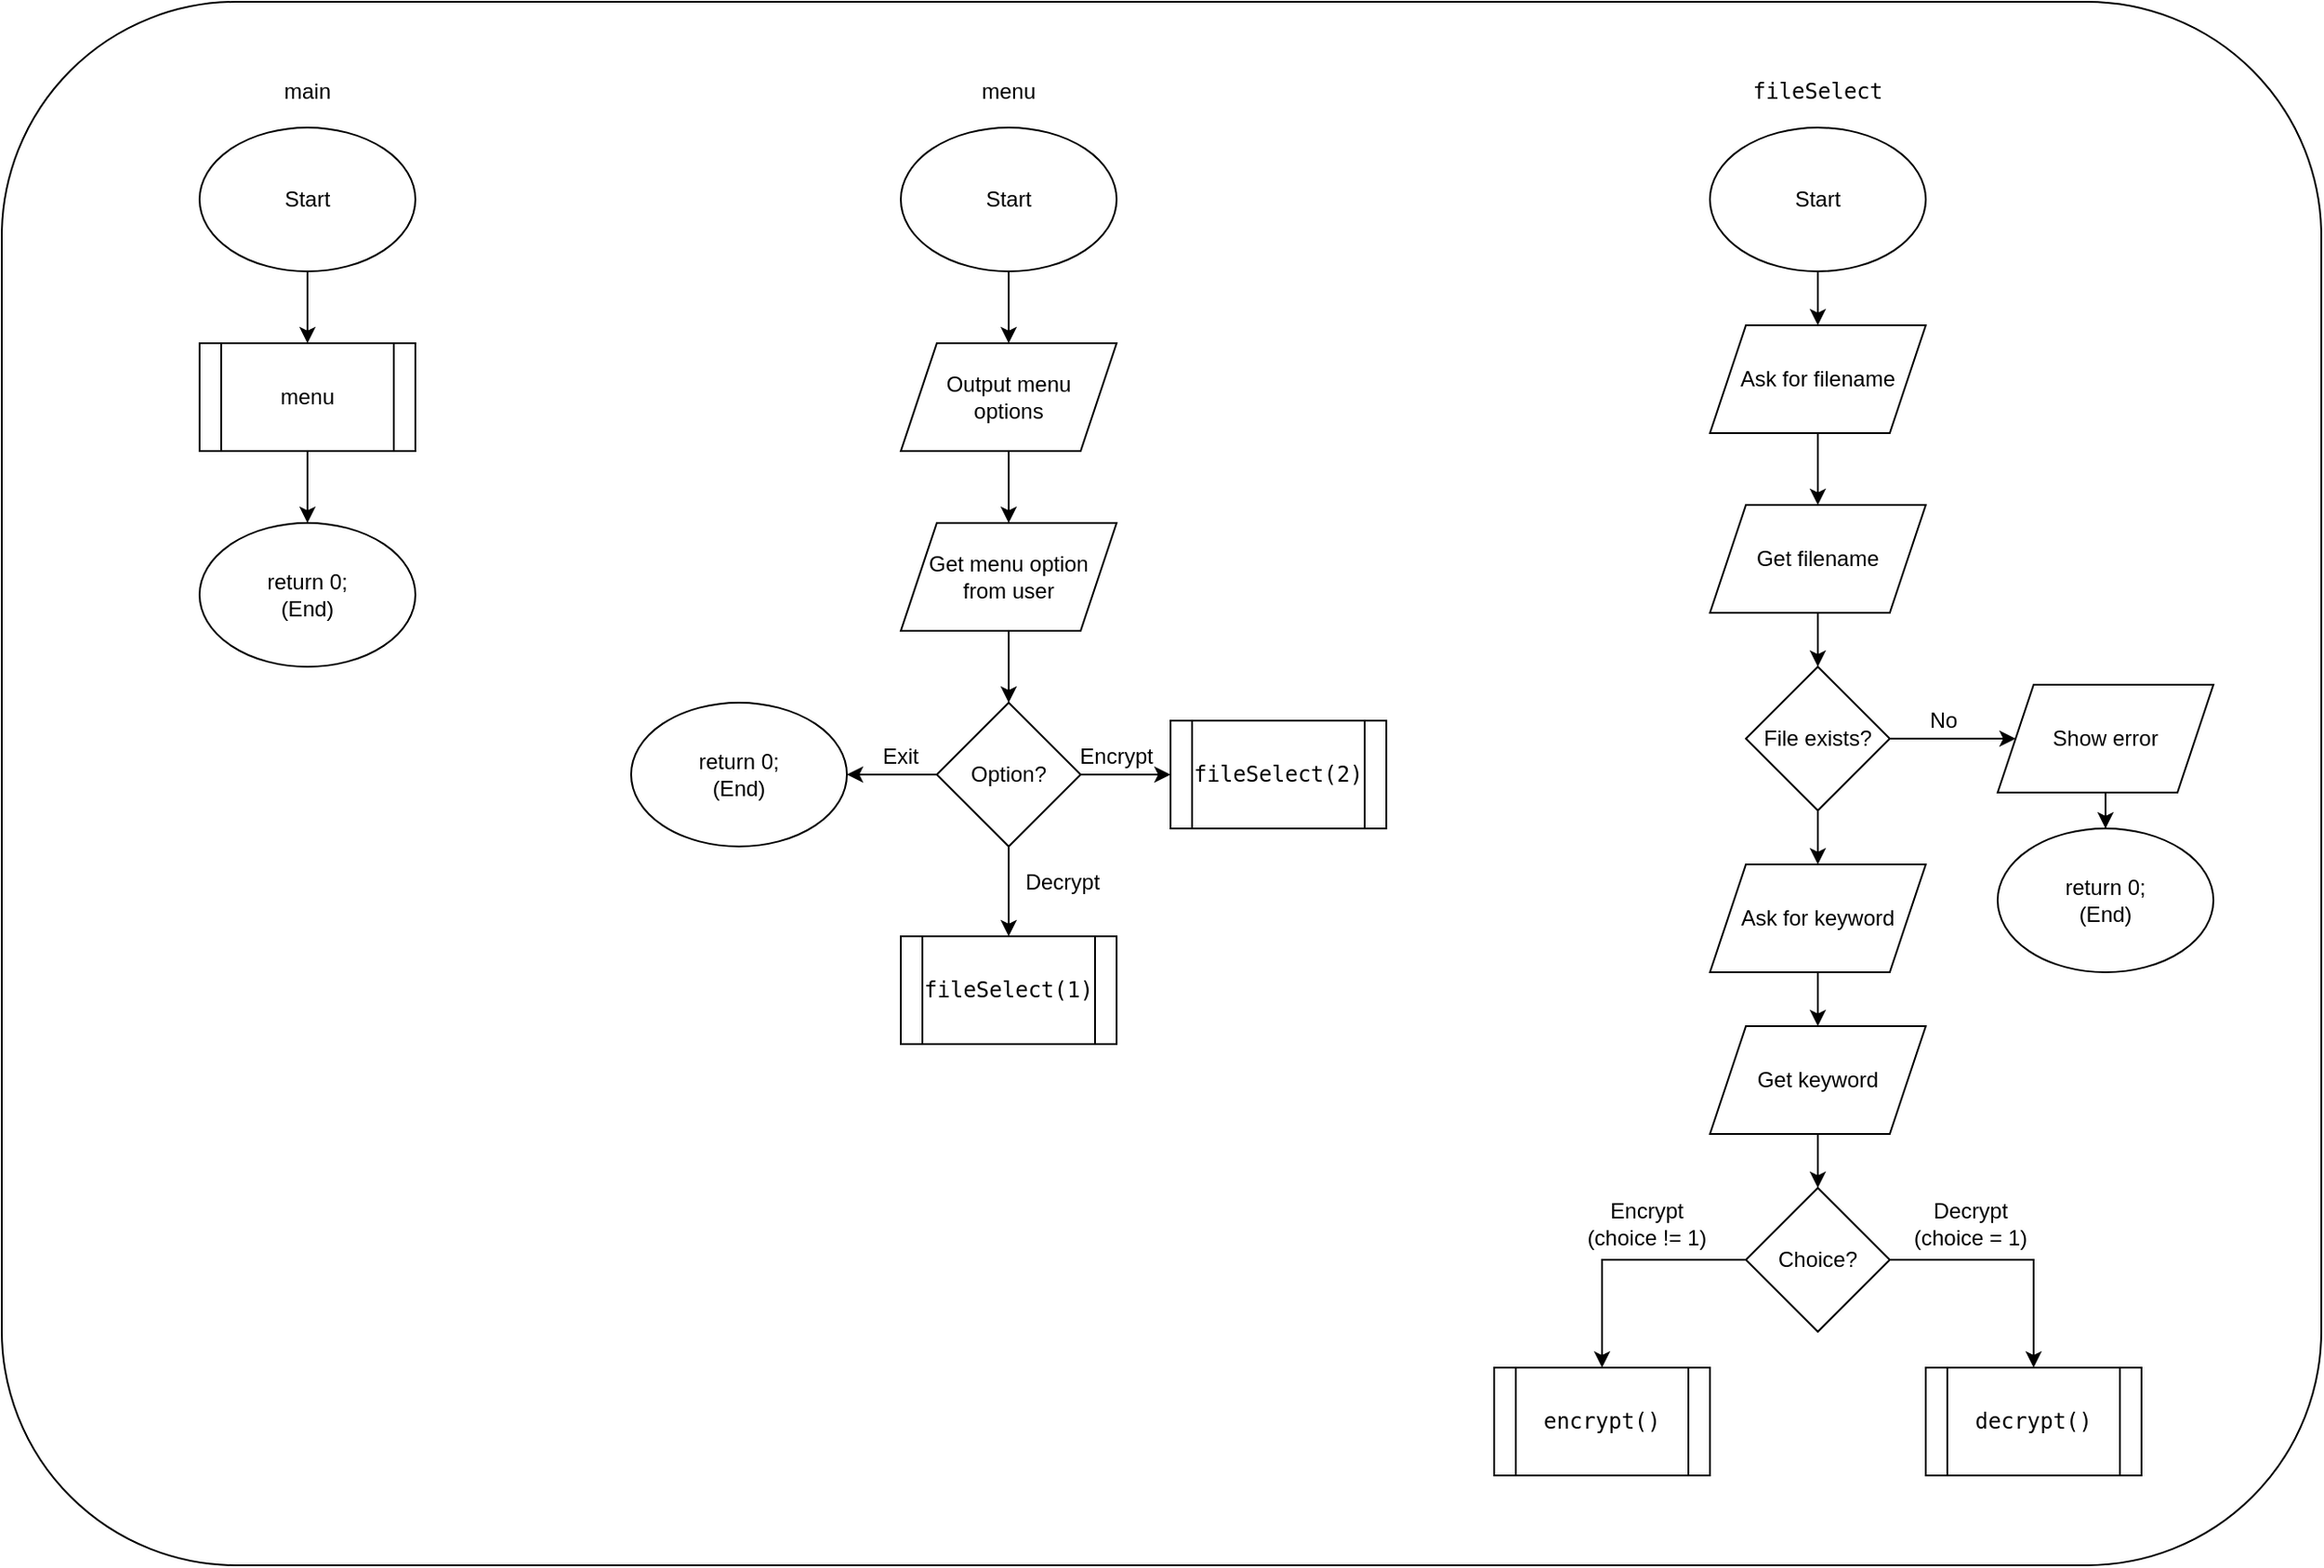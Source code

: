 <mxfile version="13.8.8" type="gitlab">
  <diagram id="C5RBs43oDa-KdzZeNtuy" name="Page-1">
    <mxGraphModel dx="2013" dy="669" grid="1" gridSize="10" guides="1" tooltips="1" connect="1" arrows="1" fold="1" page="1" pageScale="1" pageWidth="827" pageHeight="1169" math="0" shadow="0">
      <root>
        <mxCell id="WIyWlLk6GJQsqaUBKTNV-0" />
        <mxCell id="WIyWlLk6GJQsqaUBKTNV-1" parent="WIyWlLk6GJQsqaUBKTNV-0" />
        <mxCell id="h3iLRauTDkZyDgVHB7fp-0" value="" style="rounded=1;whiteSpace=wrap;html=1;" vertex="1" parent="WIyWlLk6GJQsqaUBKTNV-1">
          <mxGeometry x="-220" y="20" width="1290" height="870" as="geometry" />
        </mxCell>
        <mxCell id="h3iLRauTDkZyDgVHB7fp-4" value="" style="edgeStyle=orthogonalEdgeStyle;rounded=0;orthogonalLoop=1;jettySize=auto;html=1;" edge="1" parent="WIyWlLk6GJQsqaUBKTNV-1" source="h3iLRauTDkZyDgVHB7fp-1" target="h3iLRauTDkZyDgVHB7fp-2">
          <mxGeometry relative="1" as="geometry" />
        </mxCell>
        <mxCell id="h3iLRauTDkZyDgVHB7fp-1" value="Start" style="ellipse;whiteSpace=wrap;html=1;" vertex="1" parent="WIyWlLk6GJQsqaUBKTNV-1">
          <mxGeometry x="-110" y="90" width="120" height="80" as="geometry" />
        </mxCell>
        <mxCell id="h3iLRauTDkZyDgVHB7fp-5" value="" style="edgeStyle=orthogonalEdgeStyle;rounded=0;orthogonalLoop=1;jettySize=auto;html=1;" edge="1" parent="WIyWlLk6GJQsqaUBKTNV-1" source="h3iLRauTDkZyDgVHB7fp-2" target="h3iLRauTDkZyDgVHB7fp-3">
          <mxGeometry relative="1" as="geometry" />
        </mxCell>
        <mxCell id="h3iLRauTDkZyDgVHB7fp-2" value="menu" style="shape=process;whiteSpace=wrap;html=1;backgroundOutline=1;" vertex="1" parent="WIyWlLk6GJQsqaUBKTNV-1">
          <mxGeometry x="-110" y="210" width="120" height="60" as="geometry" />
        </mxCell>
        <mxCell id="h3iLRauTDkZyDgVHB7fp-3" value="return 0;&lt;br&gt;(End)" style="ellipse;whiteSpace=wrap;html=1;" vertex="1" parent="WIyWlLk6GJQsqaUBKTNV-1">
          <mxGeometry x="-110" y="310" width="120" height="80" as="geometry" />
        </mxCell>
        <mxCell id="h3iLRauTDkZyDgVHB7fp-6" value="main" style="text;html=1;strokeColor=none;fillColor=none;align=center;verticalAlign=middle;whiteSpace=wrap;rounded=0;" vertex="1" parent="WIyWlLk6GJQsqaUBKTNV-1">
          <mxGeometry x="-70" y="60" width="40" height="20" as="geometry" />
        </mxCell>
        <mxCell id="h3iLRauTDkZyDgVHB7fp-7" value="menu" style="text;html=1;strokeColor=none;fillColor=none;align=center;verticalAlign=middle;whiteSpace=wrap;rounded=0;" vertex="1" parent="WIyWlLk6GJQsqaUBKTNV-1">
          <mxGeometry x="320" y="60" width="40" height="20" as="geometry" />
        </mxCell>
        <mxCell id="h3iLRauTDkZyDgVHB7fp-10" value="" style="edgeStyle=orthogonalEdgeStyle;rounded=0;orthogonalLoop=1;jettySize=auto;html=1;" edge="1" parent="WIyWlLk6GJQsqaUBKTNV-1" source="h3iLRauTDkZyDgVHB7fp-8" target="h3iLRauTDkZyDgVHB7fp-9">
          <mxGeometry relative="1" as="geometry" />
        </mxCell>
        <mxCell id="h3iLRauTDkZyDgVHB7fp-8" value="Start" style="ellipse;whiteSpace=wrap;html=1;" vertex="1" parent="WIyWlLk6GJQsqaUBKTNV-1">
          <mxGeometry x="280" y="90" width="120" height="80" as="geometry" />
        </mxCell>
        <mxCell id="h3iLRauTDkZyDgVHB7fp-12" value="" style="edgeStyle=orthogonalEdgeStyle;rounded=0;orthogonalLoop=1;jettySize=auto;html=1;" edge="1" parent="WIyWlLk6GJQsqaUBKTNV-1" source="h3iLRauTDkZyDgVHB7fp-9" target="h3iLRauTDkZyDgVHB7fp-11">
          <mxGeometry relative="1" as="geometry" />
        </mxCell>
        <mxCell id="h3iLRauTDkZyDgVHB7fp-9" value="Output menu&lt;br&gt;options" style="shape=parallelogram;perimeter=parallelogramPerimeter;whiteSpace=wrap;html=1;fixedSize=1;" vertex="1" parent="WIyWlLk6GJQsqaUBKTNV-1">
          <mxGeometry x="280" y="210" width="120" height="60" as="geometry" />
        </mxCell>
        <mxCell id="h3iLRauTDkZyDgVHB7fp-14" value="" style="edgeStyle=orthogonalEdgeStyle;rounded=0;orthogonalLoop=1;jettySize=auto;html=1;" edge="1" parent="WIyWlLk6GJQsqaUBKTNV-1" source="h3iLRauTDkZyDgVHB7fp-11" target="h3iLRauTDkZyDgVHB7fp-13">
          <mxGeometry relative="1" as="geometry" />
        </mxCell>
        <mxCell id="h3iLRauTDkZyDgVHB7fp-11" value="Get menu option&lt;br&gt;from user" style="shape=parallelogram;perimeter=parallelogramPerimeter;whiteSpace=wrap;html=1;fixedSize=1;" vertex="1" parent="WIyWlLk6GJQsqaUBKTNV-1">
          <mxGeometry x="280" y="310" width="120" height="60" as="geometry" />
        </mxCell>
        <mxCell id="h3iLRauTDkZyDgVHB7fp-16" value="" style="edgeStyle=orthogonalEdgeStyle;rounded=0;orthogonalLoop=1;jettySize=auto;html=1;" edge="1" parent="WIyWlLk6GJQsqaUBKTNV-1" source="h3iLRauTDkZyDgVHB7fp-13" target="h3iLRauTDkZyDgVHB7fp-15">
          <mxGeometry relative="1" as="geometry" />
        </mxCell>
        <mxCell id="h3iLRauTDkZyDgVHB7fp-19" value="" style="edgeStyle=orthogonalEdgeStyle;rounded=0;orthogonalLoop=1;jettySize=auto;html=1;" edge="1" parent="WIyWlLk6GJQsqaUBKTNV-1" source="h3iLRauTDkZyDgVHB7fp-13" target="h3iLRauTDkZyDgVHB7fp-18">
          <mxGeometry relative="1" as="geometry" />
        </mxCell>
        <mxCell id="h3iLRauTDkZyDgVHB7fp-23" value="" style="edgeStyle=orthogonalEdgeStyle;rounded=0;orthogonalLoop=1;jettySize=auto;html=1;" edge="1" parent="WIyWlLk6GJQsqaUBKTNV-1" source="h3iLRauTDkZyDgVHB7fp-13" target="h3iLRauTDkZyDgVHB7fp-22">
          <mxGeometry relative="1" as="geometry" />
        </mxCell>
        <mxCell id="h3iLRauTDkZyDgVHB7fp-13" value="Option?" style="rhombus;whiteSpace=wrap;html=1;" vertex="1" parent="WIyWlLk6GJQsqaUBKTNV-1">
          <mxGeometry x="300" y="410" width="80" height="80" as="geometry" />
        </mxCell>
        <mxCell id="h3iLRauTDkZyDgVHB7fp-15" value="return 0;&lt;br&gt;(End)" style="ellipse;whiteSpace=wrap;html=1;" vertex="1" parent="WIyWlLk6GJQsqaUBKTNV-1">
          <mxGeometry x="130" y="410" width="120" height="80" as="geometry" />
        </mxCell>
        <mxCell id="h3iLRauTDkZyDgVHB7fp-17" value="Exit" style="text;html=1;strokeColor=none;fillColor=none;align=center;verticalAlign=middle;whiteSpace=wrap;rounded=0;" vertex="1" parent="WIyWlLk6GJQsqaUBKTNV-1">
          <mxGeometry x="260" y="430" width="40" height="20" as="geometry" />
        </mxCell>
        <mxCell id="h3iLRauTDkZyDgVHB7fp-18" value="&lt;code&gt;fileSelect(1)&lt;/code&gt;" style="shape=process;whiteSpace=wrap;html=1;backgroundOutline=1;" vertex="1" parent="WIyWlLk6GJQsqaUBKTNV-1">
          <mxGeometry x="280" y="540" width="120" height="60" as="geometry" />
        </mxCell>
        <mxCell id="h3iLRauTDkZyDgVHB7fp-21" value="Decrypt" style="text;html=1;strokeColor=none;fillColor=none;align=center;verticalAlign=middle;whiteSpace=wrap;rounded=0;" vertex="1" parent="WIyWlLk6GJQsqaUBKTNV-1">
          <mxGeometry x="350" y="500" width="40" height="20" as="geometry" />
        </mxCell>
        <mxCell id="h3iLRauTDkZyDgVHB7fp-22" value="&lt;code&gt;fileSelect(2)&lt;/code&gt;" style="shape=process;whiteSpace=wrap;html=1;backgroundOutline=1;" vertex="1" parent="WIyWlLk6GJQsqaUBKTNV-1">
          <mxGeometry x="430" y="420" width="120" height="60" as="geometry" />
        </mxCell>
        <mxCell id="h3iLRauTDkZyDgVHB7fp-24" value="Encrypt" style="text;html=1;strokeColor=none;fillColor=none;align=center;verticalAlign=middle;whiteSpace=wrap;rounded=0;" vertex="1" parent="WIyWlLk6GJQsqaUBKTNV-1">
          <mxGeometry x="380" y="430" width="40" height="20" as="geometry" />
        </mxCell>
        <mxCell id="h3iLRauTDkZyDgVHB7fp-28" value="" style="edgeStyle=orthogonalEdgeStyle;rounded=0;orthogonalLoop=1;jettySize=auto;html=1;" edge="1" parent="WIyWlLk6GJQsqaUBKTNV-1" source="h3iLRauTDkZyDgVHB7fp-25" target="h3iLRauTDkZyDgVHB7fp-27">
          <mxGeometry relative="1" as="geometry" />
        </mxCell>
        <mxCell id="h3iLRauTDkZyDgVHB7fp-25" value="Start" style="ellipse;whiteSpace=wrap;html=1;" vertex="1" parent="WIyWlLk6GJQsqaUBKTNV-1">
          <mxGeometry x="730" y="90" width="120" height="80" as="geometry" />
        </mxCell>
        <mxCell id="h3iLRauTDkZyDgVHB7fp-26" value="&lt;code&gt;fileSelect&lt;/code&gt;" style="text;html=1;strokeColor=none;fillColor=none;align=center;verticalAlign=middle;whiteSpace=wrap;rounded=0;" vertex="1" parent="WIyWlLk6GJQsqaUBKTNV-1">
          <mxGeometry x="770" y="60" width="40" height="20" as="geometry" />
        </mxCell>
        <mxCell id="h3iLRauTDkZyDgVHB7fp-30" value="" style="edgeStyle=orthogonalEdgeStyle;rounded=0;orthogonalLoop=1;jettySize=auto;html=1;" edge="1" parent="WIyWlLk6GJQsqaUBKTNV-1" source="h3iLRauTDkZyDgVHB7fp-27" target="h3iLRauTDkZyDgVHB7fp-29">
          <mxGeometry relative="1" as="geometry" />
        </mxCell>
        <mxCell id="h3iLRauTDkZyDgVHB7fp-27" value="Ask for filename" style="shape=parallelogram;perimeter=parallelogramPerimeter;whiteSpace=wrap;html=1;fixedSize=1;" vertex="1" parent="WIyWlLk6GJQsqaUBKTNV-1">
          <mxGeometry x="730" y="200" width="120" height="60" as="geometry" />
        </mxCell>
        <mxCell id="h3iLRauTDkZyDgVHB7fp-32" value="" style="edgeStyle=orthogonalEdgeStyle;rounded=0;orthogonalLoop=1;jettySize=auto;html=1;" edge="1" parent="WIyWlLk6GJQsqaUBKTNV-1" source="h3iLRauTDkZyDgVHB7fp-29" target="h3iLRauTDkZyDgVHB7fp-31">
          <mxGeometry relative="1" as="geometry" />
        </mxCell>
        <mxCell id="h3iLRauTDkZyDgVHB7fp-29" value="Get filename" style="shape=parallelogram;perimeter=parallelogramPerimeter;whiteSpace=wrap;html=1;fixedSize=1;" vertex="1" parent="WIyWlLk6GJQsqaUBKTNV-1">
          <mxGeometry x="730" y="300" width="120" height="60" as="geometry" />
        </mxCell>
        <mxCell id="h3iLRauTDkZyDgVHB7fp-34" value="" style="edgeStyle=orthogonalEdgeStyle;rounded=0;orthogonalLoop=1;jettySize=auto;html=1;" edge="1" parent="WIyWlLk6GJQsqaUBKTNV-1" source="h3iLRauTDkZyDgVHB7fp-31" target="h3iLRauTDkZyDgVHB7fp-33">
          <mxGeometry relative="1" as="geometry" />
        </mxCell>
        <mxCell id="h3iLRauTDkZyDgVHB7fp-39" value="" style="edgeStyle=orthogonalEdgeStyle;rounded=0;orthogonalLoop=1;jettySize=auto;html=1;" edge="1" parent="WIyWlLk6GJQsqaUBKTNV-1" source="h3iLRauTDkZyDgVHB7fp-31" target="h3iLRauTDkZyDgVHB7fp-38">
          <mxGeometry relative="1" as="geometry" />
        </mxCell>
        <mxCell id="h3iLRauTDkZyDgVHB7fp-31" value="File exists?" style="rhombus;whiteSpace=wrap;html=1;" vertex="1" parent="WIyWlLk6GJQsqaUBKTNV-1">
          <mxGeometry x="750" y="390" width="80" height="80" as="geometry" />
        </mxCell>
        <mxCell id="h3iLRauTDkZyDgVHB7fp-36" value="" style="edgeStyle=orthogonalEdgeStyle;rounded=0;orthogonalLoop=1;jettySize=auto;html=1;" edge="1" parent="WIyWlLk6GJQsqaUBKTNV-1" source="h3iLRauTDkZyDgVHB7fp-33" target="h3iLRauTDkZyDgVHB7fp-35">
          <mxGeometry relative="1" as="geometry" />
        </mxCell>
        <mxCell id="h3iLRauTDkZyDgVHB7fp-33" value="Show error" style="shape=parallelogram;perimeter=parallelogramPerimeter;whiteSpace=wrap;html=1;fixedSize=1;" vertex="1" parent="WIyWlLk6GJQsqaUBKTNV-1">
          <mxGeometry x="890" y="400" width="120" height="60" as="geometry" />
        </mxCell>
        <mxCell id="h3iLRauTDkZyDgVHB7fp-35" value="return 0;&lt;br&gt;(End)" style="ellipse;whiteSpace=wrap;html=1;" vertex="1" parent="WIyWlLk6GJQsqaUBKTNV-1">
          <mxGeometry x="890" y="480" width="120" height="80" as="geometry" />
        </mxCell>
        <mxCell id="h3iLRauTDkZyDgVHB7fp-37" value="No" style="text;html=1;strokeColor=none;fillColor=none;align=center;verticalAlign=middle;whiteSpace=wrap;rounded=0;" vertex="1" parent="WIyWlLk6GJQsqaUBKTNV-1">
          <mxGeometry x="840" y="410" width="40" height="20" as="geometry" />
        </mxCell>
        <mxCell id="h3iLRauTDkZyDgVHB7fp-41" value="" style="edgeStyle=orthogonalEdgeStyle;rounded=0;orthogonalLoop=1;jettySize=auto;html=1;" edge="1" parent="WIyWlLk6GJQsqaUBKTNV-1" source="h3iLRauTDkZyDgVHB7fp-38" target="h3iLRauTDkZyDgVHB7fp-40">
          <mxGeometry relative="1" as="geometry" />
        </mxCell>
        <mxCell id="h3iLRauTDkZyDgVHB7fp-38" value="Ask for keyword" style="shape=parallelogram;perimeter=parallelogramPerimeter;whiteSpace=wrap;html=1;fixedSize=1;" vertex="1" parent="WIyWlLk6GJQsqaUBKTNV-1">
          <mxGeometry x="730" y="500" width="120" height="60" as="geometry" />
        </mxCell>
        <mxCell id="h3iLRauTDkZyDgVHB7fp-43" value="" style="edgeStyle=orthogonalEdgeStyle;rounded=0;orthogonalLoop=1;jettySize=auto;html=1;" edge="1" parent="WIyWlLk6GJQsqaUBKTNV-1" source="h3iLRauTDkZyDgVHB7fp-40" target="h3iLRauTDkZyDgVHB7fp-42">
          <mxGeometry relative="1" as="geometry" />
        </mxCell>
        <mxCell id="h3iLRauTDkZyDgVHB7fp-40" value="Get keyword" style="shape=parallelogram;perimeter=parallelogramPerimeter;whiteSpace=wrap;html=1;fixedSize=1;" vertex="1" parent="WIyWlLk6GJQsqaUBKTNV-1">
          <mxGeometry x="730" y="590" width="120" height="60" as="geometry" />
        </mxCell>
        <mxCell id="h3iLRauTDkZyDgVHB7fp-49" style="edgeStyle=orthogonalEdgeStyle;rounded=0;orthogonalLoop=1;jettySize=auto;html=1;exitX=1;exitY=0.5;exitDx=0;exitDy=0;entryX=0.5;entryY=0;entryDx=0;entryDy=0;" edge="1" parent="WIyWlLk6GJQsqaUBKTNV-1" source="h3iLRauTDkZyDgVHB7fp-42" target="h3iLRauTDkZyDgVHB7fp-45">
          <mxGeometry relative="1" as="geometry" />
        </mxCell>
        <mxCell id="h3iLRauTDkZyDgVHB7fp-50" style="edgeStyle=orthogonalEdgeStyle;rounded=0;orthogonalLoop=1;jettySize=auto;html=1;exitX=0;exitY=0.5;exitDx=0;exitDy=0;" edge="1" parent="WIyWlLk6GJQsqaUBKTNV-1" source="h3iLRauTDkZyDgVHB7fp-42" target="h3iLRauTDkZyDgVHB7fp-46">
          <mxGeometry relative="1" as="geometry" />
        </mxCell>
        <mxCell id="h3iLRauTDkZyDgVHB7fp-42" value="Choice?" style="rhombus;whiteSpace=wrap;html=1;" vertex="1" parent="WIyWlLk6GJQsqaUBKTNV-1">
          <mxGeometry x="750" y="680" width="80" height="80" as="geometry" />
        </mxCell>
        <mxCell id="h3iLRauTDkZyDgVHB7fp-44" value="Encrypt (choice != 1)" style="text;html=1;strokeColor=none;fillColor=none;align=center;verticalAlign=middle;whiteSpace=wrap;rounded=0;" vertex="1" parent="WIyWlLk6GJQsqaUBKTNV-1">
          <mxGeometry x="660" y="690" width="70" height="20" as="geometry" />
        </mxCell>
        <mxCell id="h3iLRauTDkZyDgVHB7fp-45" value="&lt;code&gt;decrypt()&lt;/code&gt;" style="shape=process;whiteSpace=wrap;html=1;backgroundOutline=1;" vertex="1" parent="WIyWlLk6GJQsqaUBKTNV-1">
          <mxGeometry x="850" y="780" width="120" height="60" as="geometry" />
        </mxCell>
        <mxCell id="h3iLRauTDkZyDgVHB7fp-46" value="&lt;code&gt;encrypt()&lt;/code&gt;" style="shape=process;whiteSpace=wrap;html=1;backgroundOutline=1;" vertex="1" parent="WIyWlLk6GJQsqaUBKTNV-1">
          <mxGeometry x="610" y="780" width="120" height="60" as="geometry" />
        </mxCell>
        <mxCell id="h3iLRauTDkZyDgVHB7fp-51" value="Decrypt (choice = 1)" style="text;html=1;strokeColor=none;fillColor=none;align=center;verticalAlign=middle;whiteSpace=wrap;rounded=0;" vertex="1" parent="WIyWlLk6GJQsqaUBKTNV-1">
          <mxGeometry x="840" y="690" width="70" height="20" as="geometry" />
        </mxCell>
      </root>
    </mxGraphModel>
  </diagram>
</mxfile>
